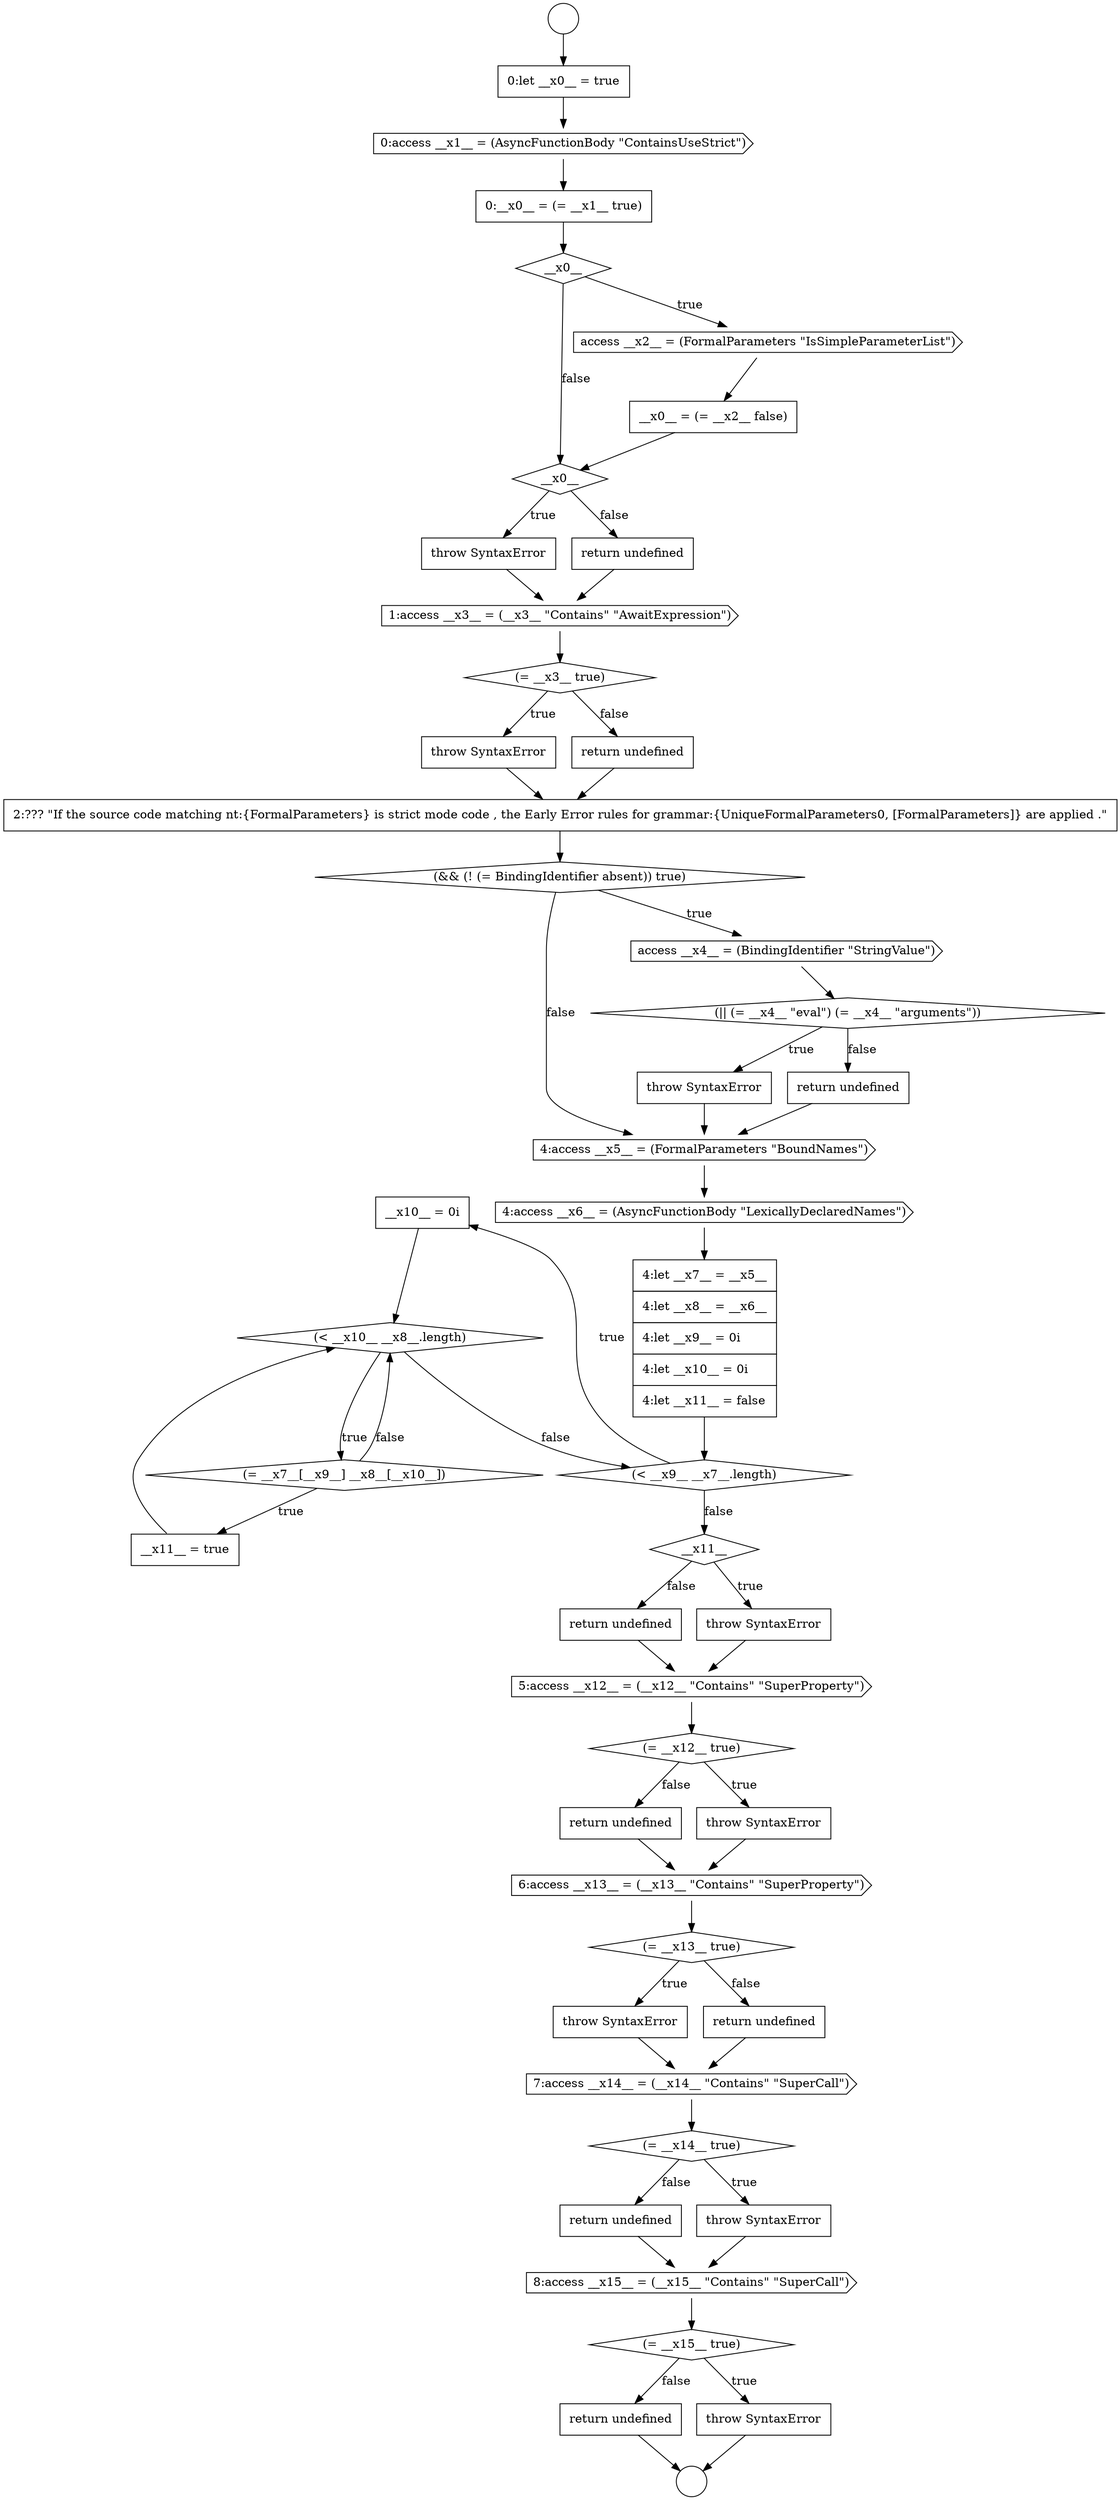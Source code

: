 digraph {
  node21079 [shape=none, margin=0, label=<<font color="black">
    <table border="0" cellborder="1" cellspacing="0" cellpadding="10">
      <tr><td align="left">__x10__ = 0i</td></tr>
    </table>
  </font>> color="black" fillcolor="white" style=filled]
  node21075 [shape=cds, label=<<font color="black">4:access __x5__ = (FormalParameters &quot;BoundNames&quot;)</font>> color="black" fillcolor="white" style=filled]
  node21060 [shape=cds, label=<<font color="black">access __x2__ = (FormalParameters &quot;IsSimpleParameterList&quot;)</font>> color="black" fillcolor="white" style=filled]
  node21069 [shape=none, margin=0, label=<<font color="black">
    <table border="0" cellborder="1" cellspacing="0" cellpadding="10">
      <tr><td align="left">2:??? &quot;If the source code matching nt:{FormalParameters} is strict mode code , the Early Error rules for grammar:{UniqueFormalParameters0, [FormalParameters]} are applied .&quot;</td></tr>
    </table>
  </font>> color="black" fillcolor="white" style=filled]
  node21083 [shape=diamond, label=<<font color="black">__x11__</font>> color="black" fillcolor="white" style=filled]
  node21063 [shape=none, margin=0, label=<<font color="black">
    <table border="0" cellborder="1" cellspacing="0" cellpadding="10">
      <tr><td align="left">throw SyntaxError</td></tr>
    </table>
  </font>> color="black" fillcolor="white" style=filled]
  node21059 [shape=diamond, label=<<font color="black">__x0__</font>> color="black" fillcolor="white" style=filled]
  node21087 [shape=diamond, label=<<font color="black">(= __x12__ true)</font>> color="black" fillcolor="white" style=filled]
  node21065 [shape=cds, label=<<font color="black">1:access __x3__ = (__x3__ &quot;Contains&quot; &quot;AwaitExpression&quot;)</font>> color="black" fillcolor="white" style=filled]
  node21097 [shape=none, margin=0, label=<<font color="black">
    <table border="0" cellborder="1" cellspacing="0" cellpadding="10">
      <tr><td align="left">return undefined</td></tr>
    </table>
  </font>> color="black" fillcolor="white" style=filled]
  node21085 [shape=none, margin=0, label=<<font color="black">
    <table border="0" cellborder="1" cellspacing="0" cellpadding="10">
      <tr><td align="left">return undefined</td></tr>
    </table>
  </font>> color="black" fillcolor="white" style=filled]
  node21080 [shape=diamond, label=<<font color="black">(&lt; __x10__ __x8__.length)</font>> color="black" fillcolor="white" style=filled]
  node21089 [shape=none, margin=0, label=<<font color="black">
    <table border="0" cellborder="1" cellspacing="0" cellpadding="10">
      <tr><td align="left">return undefined</td></tr>
    </table>
  </font>> color="black" fillcolor="white" style=filled]
  node21072 [shape=diamond, label=<<font color="black">(|| (= __x4__ &quot;eval&quot;) (= __x4__ &quot;arguments&quot;))</font>> color="black" fillcolor="white" style=filled]
  node21082 [shape=none, margin=0, label=<<font color="black">
    <table border="0" cellborder="1" cellspacing="0" cellpadding="10">
      <tr><td align="left">__x11__ = true</td></tr>
    </table>
  </font>> color="black" fillcolor="white" style=filled]
  node21096 [shape=none, margin=0, label=<<font color="black">
    <table border="0" cellborder="1" cellspacing="0" cellpadding="10">
      <tr><td align="left">throw SyntaxError</td></tr>
    </table>
  </font>> color="black" fillcolor="white" style=filled]
  node21092 [shape=none, margin=0, label=<<font color="black">
    <table border="0" cellborder="1" cellspacing="0" cellpadding="10">
      <tr><td align="left">throw SyntaxError</td></tr>
    </table>
  </font>> color="black" fillcolor="white" style=filled]
  node21101 [shape=none, margin=0, label=<<font color="black">
    <table border="0" cellborder="1" cellspacing="0" cellpadding="10">
      <tr><td align="left">return undefined</td></tr>
    </table>
  </font>> color="black" fillcolor="white" style=filled]
  node21086 [shape=cds, label=<<font color="black">5:access __x12__ = (__x12__ &quot;Contains&quot; &quot;SuperProperty&quot;)</font>> color="black" fillcolor="white" style=filled]
  node21064 [shape=none, margin=0, label=<<font color="black">
    <table border="0" cellborder="1" cellspacing="0" cellpadding="10">
      <tr><td align="left">return undefined</td></tr>
    </table>
  </font>> color="black" fillcolor="white" style=filled]
  node21078 [shape=diamond, label=<<font color="black">(&lt; __x9__ __x7__.length)</font>> color="black" fillcolor="white" style=filled]
  node21098 [shape=cds, label=<<font color="black">8:access __x15__ = (__x15__ &quot;Contains&quot; &quot;SuperCall&quot;)</font>> color="black" fillcolor="white" style=filled]
  node21095 [shape=diamond, label=<<font color="black">(= __x14__ true)</font>> color="black" fillcolor="white" style=filled]
  node21066 [shape=diamond, label=<<font color="black">(= __x3__ true)</font>> color="black" fillcolor="white" style=filled]
  node21054 [shape=circle label=" " color="black" fillcolor="white" style=filled]
  node21091 [shape=diamond, label=<<font color="black">(= __x13__ true)</font>> color="black" fillcolor="white" style=filled]
  node21070 [shape=diamond, label=<<font color="black">(&amp;&amp; (! (= BindingIdentifier absent)) true)</font>> color="black" fillcolor="white" style=filled]
  node21074 [shape=none, margin=0, label=<<font color="black">
    <table border="0" cellborder="1" cellspacing="0" cellpadding="10">
      <tr><td align="left">return undefined</td></tr>
    </table>
  </font>> color="black" fillcolor="white" style=filled]
  node21055 [shape=circle label=" " color="black" fillcolor="white" style=filled]
  node21067 [shape=none, margin=0, label=<<font color="black">
    <table border="0" cellborder="1" cellspacing="0" cellpadding="10">
      <tr><td align="left">throw SyntaxError</td></tr>
    </table>
  </font>> color="black" fillcolor="white" style=filled]
  node21077 [shape=none, margin=0, label=<<font color="black">
    <table border="0" cellborder="1" cellspacing="0" cellpadding="10">
      <tr><td align="left">4:let __x7__ = __x5__</td></tr>
      <tr><td align="left">4:let __x8__ = __x6__</td></tr>
      <tr><td align="left">4:let __x9__ = 0i</td></tr>
      <tr><td align="left">4:let __x10__ = 0i</td></tr>
      <tr><td align="left">4:let __x11__ = false</td></tr>
    </table>
  </font>> color="black" fillcolor="white" style=filled]
  node21062 [shape=diamond, label=<<font color="black">__x0__</font>> color="black" fillcolor="white" style=filled]
  node21094 [shape=cds, label=<<font color="black">7:access __x14__ = (__x14__ &quot;Contains&quot; &quot;SuperCall&quot;)</font>> color="black" fillcolor="white" style=filled]
  node21084 [shape=none, margin=0, label=<<font color="black">
    <table border="0" cellborder="1" cellspacing="0" cellpadding="10">
      <tr><td align="left">throw SyntaxError</td></tr>
    </table>
  </font>> color="black" fillcolor="white" style=filled]
  node21099 [shape=diamond, label=<<font color="black">(= __x15__ true)</font>> color="black" fillcolor="white" style=filled]
  node21071 [shape=cds, label=<<font color="black">access __x4__ = (BindingIdentifier &quot;StringValue&quot;)</font>> color="black" fillcolor="white" style=filled]
  node21073 [shape=none, margin=0, label=<<font color="black">
    <table border="0" cellborder="1" cellspacing="0" cellpadding="10">
      <tr><td align="left">throw SyntaxError</td></tr>
    </table>
  </font>> color="black" fillcolor="white" style=filled]
  node21090 [shape=cds, label=<<font color="black">6:access __x13__ = (__x13__ &quot;Contains&quot; &quot;SuperProperty&quot;)</font>> color="black" fillcolor="white" style=filled]
  node21058 [shape=none, margin=0, label=<<font color="black">
    <table border="0" cellborder="1" cellspacing="0" cellpadding="10">
      <tr><td align="left">0:__x0__ = (= __x1__ true)</td></tr>
    </table>
  </font>> color="black" fillcolor="white" style=filled]
  node21088 [shape=none, margin=0, label=<<font color="black">
    <table border="0" cellborder="1" cellspacing="0" cellpadding="10">
      <tr><td align="left">throw SyntaxError</td></tr>
    </table>
  </font>> color="black" fillcolor="white" style=filled]
  node21056 [shape=none, margin=0, label=<<font color="black">
    <table border="0" cellborder="1" cellspacing="0" cellpadding="10">
      <tr><td align="left">0:let __x0__ = true</td></tr>
    </table>
  </font>> color="black" fillcolor="white" style=filled]
  node21061 [shape=none, margin=0, label=<<font color="black">
    <table border="0" cellborder="1" cellspacing="0" cellpadding="10">
      <tr><td align="left">__x0__ = (= __x2__ false)</td></tr>
    </table>
  </font>> color="black" fillcolor="white" style=filled]
  node21081 [shape=diamond, label=<<font color="black">(= __x7__[__x9__] __x8__[__x10__])</font>> color="black" fillcolor="white" style=filled]
  node21100 [shape=none, margin=0, label=<<font color="black">
    <table border="0" cellborder="1" cellspacing="0" cellpadding="10">
      <tr><td align="left">throw SyntaxError</td></tr>
    </table>
  </font>> color="black" fillcolor="white" style=filled]
  node21068 [shape=none, margin=0, label=<<font color="black">
    <table border="0" cellborder="1" cellspacing="0" cellpadding="10">
      <tr><td align="left">return undefined</td></tr>
    </table>
  </font>> color="black" fillcolor="white" style=filled]
  node21093 [shape=none, margin=0, label=<<font color="black">
    <table border="0" cellborder="1" cellspacing="0" cellpadding="10">
      <tr><td align="left">return undefined</td></tr>
    </table>
  </font>> color="black" fillcolor="white" style=filled]
  node21076 [shape=cds, label=<<font color="black">4:access __x6__ = (AsyncFunctionBody &quot;LexicallyDeclaredNames&quot;)</font>> color="black" fillcolor="white" style=filled]
  node21057 [shape=cds, label=<<font color="black">0:access __x1__ = (AsyncFunctionBody &quot;ContainsUseStrict&quot;)</font>> color="black" fillcolor="white" style=filled]
  node21096 -> node21098 [ color="black"]
  node21056 -> node21057 [ color="black"]
  node21068 -> node21069 [ color="black"]
  node21064 -> node21065 [ color="black"]
  node21054 -> node21056 [ color="black"]
  node21087 -> node21088 [label=<<font color="black">true</font>> color="black"]
  node21087 -> node21089 [label=<<font color="black">false</font>> color="black"]
  node21089 -> node21090 [ color="black"]
  node21082 -> node21080 [ color="black"]
  node21088 -> node21090 [ color="black"]
  node21101 -> node21055 [ color="black"]
  node21078 -> node21079 [label=<<font color="black">true</font>> color="black"]
  node21078 -> node21083 [label=<<font color="black">false</font>> color="black"]
  node21092 -> node21094 [ color="black"]
  node21063 -> node21065 [ color="black"]
  node21081 -> node21082 [label=<<font color="black">true</font>> color="black"]
  node21081 -> node21080 [label=<<font color="black">false</font>> color="black"]
  node21065 -> node21066 [ color="black"]
  node21094 -> node21095 [ color="black"]
  node21075 -> node21076 [ color="black"]
  node21069 -> node21070 [ color="black"]
  node21095 -> node21096 [label=<<font color="black">true</font>> color="black"]
  node21095 -> node21097 [label=<<font color="black">false</font>> color="black"]
  node21066 -> node21067 [label=<<font color="black">true</font>> color="black"]
  node21066 -> node21068 [label=<<font color="black">false</font>> color="black"]
  node21076 -> node21077 [ color="black"]
  node21057 -> node21058 [ color="black"]
  node21073 -> node21075 [ color="black"]
  node21090 -> node21091 [ color="black"]
  node21062 -> node21063 [label=<<font color="black">true</font>> color="black"]
  node21062 -> node21064 [label=<<font color="black">false</font>> color="black"]
  node21093 -> node21094 [ color="black"]
  node21086 -> node21087 [ color="black"]
  node21070 -> node21071 [label=<<font color="black">true</font>> color="black"]
  node21070 -> node21075 [label=<<font color="black">false</font>> color="black"]
  node21080 -> node21081 [label=<<font color="black">true</font>> color="black"]
  node21080 -> node21078 [label=<<font color="black">false</font>> color="black"]
  node21091 -> node21092 [label=<<font color="black">true</font>> color="black"]
  node21091 -> node21093 [label=<<font color="black">false</font>> color="black"]
  node21060 -> node21061 [ color="black"]
  node21059 -> node21060 [label=<<font color="black">true</font>> color="black"]
  node21059 -> node21062 [label=<<font color="black">false</font>> color="black"]
  node21084 -> node21086 [ color="black"]
  node21098 -> node21099 [ color="black"]
  node21083 -> node21084 [label=<<font color="black">true</font>> color="black"]
  node21083 -> node21085 [label=<<font color="black">false</font>> color="black"]
  node21074 -> node21075 [ color="black"]
  node21100 -> node21055 [ color="black"]
  node21097 -> node21098 [ color="black"]
  node21079 -> node21080 [ color="black"]
  node21077 -> node21078 [ color="black"]
  node21072 -> node21073 [label=<<font color="black">true</font>> color="black"]
  node21072 -> node21074 [label=<<font color="black">false</font>> color="black"]
  node21067 -> node21069 [ color="black"]
  node21071 -> node21072 [ color="black"]
  node21099 -> node21100 [label=<<font color="black">true</font>> color="black"]
  node21099 -> node21101 [label=<<font color="black">false</font>> color="black"]
  node21058 -> node21059 [ color="black"]
  node21085 -> node21086 [ color="black"]
  node21061 -> node21062 [ color="black"]
}
